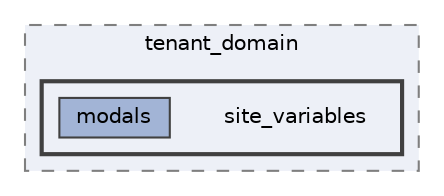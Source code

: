 digraph "resources/views/backend/site_super_admin/tenant_domain/site_variables"
{
 // LATEX_PDF_SIZE
  bgcolor="transparent";
  edge [fontname=Helvetica,fontsize=10,labelfontname=Helvetica,labelfontsize=10];
  node [fontname=Helvetica,fontsize=10,shape=box,height=0.2,width=0.4];
  compound=true
  subgraph clusterdir_5975ae8f8da94179778981b03fa6a768 {
    graph [ bgcolor="#edf0f7", pencolor="grey50", label="tenant_domain", fontname=Helvetica,fontsize=10 style="filled,dashed", URL="dir_5975ae8f8da94179778981b03fa6a768.html",tooltip=""]
  subgraph clusterdir_cbb67d47f0d2c5e627f9e7e264f990b7 {
    graph [ bgcolor="#edf0f7", pencolor="grey25", label="", fontname=Helvetica,fontsize=10 style="filled,bold", URL="dir_cbb67d47f0d2c5e627f9e7e264f990b7.html",tooltip=""]
    dir_cbb67d47f0d2c5e627f9e7e264f990b7 [shape=plaintext, label="site_variables"];
  dir_339ff22cac149bcc28972a56367b61c2 [label="modals", fillcolor="#a2b4d6", color="grey25", style="filled", URL="dir_339ff22cac149bcc28972a56367b61c2.html",tooltip=""];
  }
  }
}
